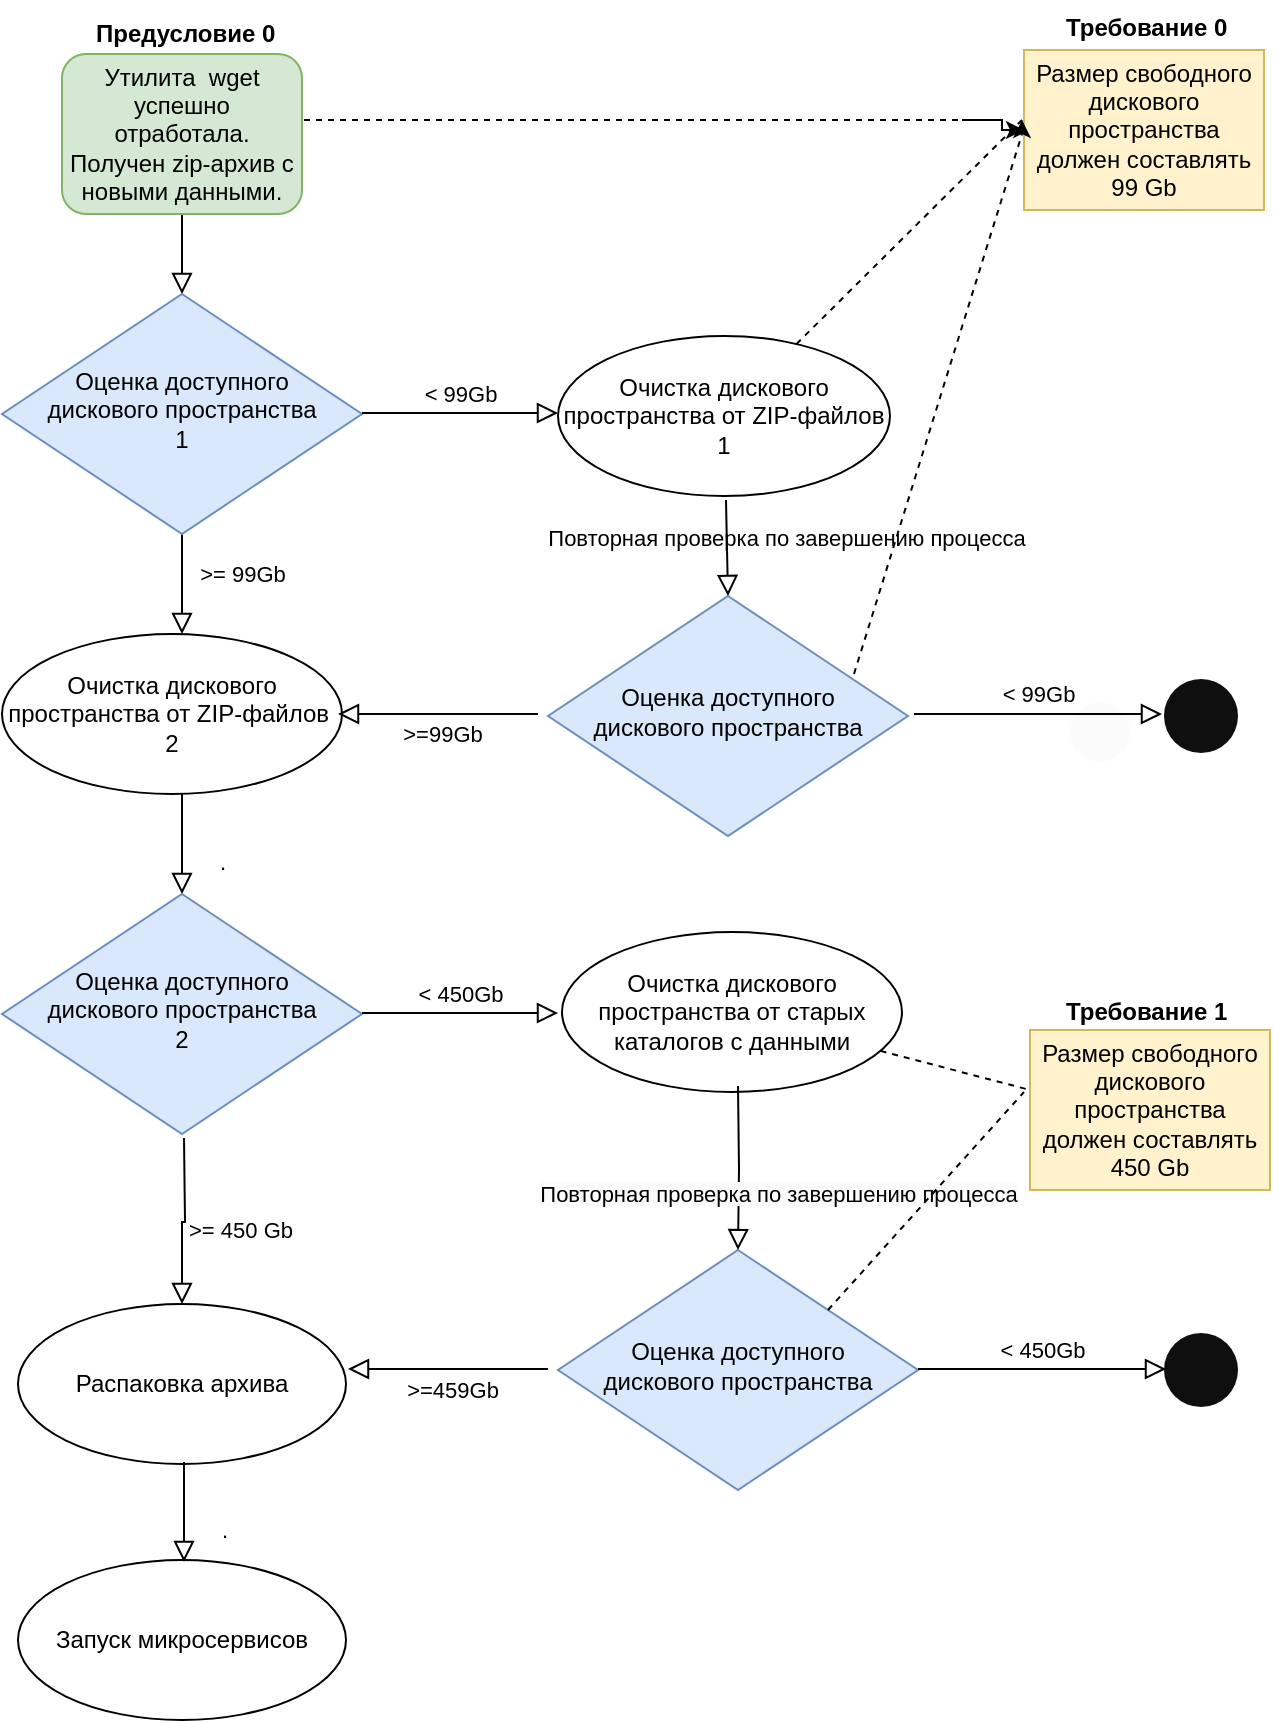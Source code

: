 <mxfile version="21.2.1" type="device">
  <diagram id="C5RBs43oDa-KdzZeNtuy" name="Page-1">
    <mxGraphModel dx="1434" dy="879" grid="1" gridSize="10" guides="1" tooltips="1" connect="1" arrows="1" fold="1" page="1" pageScale="1" pageWidth="827" pageHeight="1169" math="0" shadow="0">
      <root>
        <mxCell id="WIyWlLk6GJQsqaUBKTNV-0" />
        <mxCell id="WIyWlLk6GJQsqaUBKTNV-1" parent="WIyWlLk6GJQsqaUBKTNV-0" />
        <mxCell id="WIyWlLk6GJQsqaUBKTNV-2" value="" style="rounded=0;html=1;jettySize=auto;orthogonalLoop=1;fontSize=11;endArrow=block;endFill=0;endSize=8;strokeWidth=1;shadow=0;labelBackgroundColor=none;edgeStyle=orthogonalEdgeStyle;" parent="WIyWlLk6GJQsqaUBKTNV-1" source="WIyWlLk6GJQsqaUBKTNV-3" target="WIyWlLk6GJQsqaUBKTNV-6" edge="1">
          <mxGeometry relative="1" as="geometry" />
        </mxCell>
        <mxCell id="WIyWlLk6GJQsqaUBKTNV-3" value="Утилита&amp;nbsp; wget успешно отработала. Получен zip-архив с новыми данными." style="rounded=1;whiteSpace=wrap;html=1;fontSize=12;glass=0;strokeWidth=1;shadow=0;fillColor=#d5e8d4;strokeColor=#82b366;" parent="WIyWlLk6GJQsqaUBKTNV-1" vertex="1">
          <mxGeometry x="160" y="30" width="120" height="80" as="geometry" />
        </mxCell>
        <mxCell id="WIyWlLk6GJQsqaUBKTNV-4" value="&amp;gt;= 99Gb" style="rounded=0;html=1;jettySize=auto;orthogonalLoop=1;fontSize=11;endArrow=block;endFill=0;endSize=8;strokeWidth=1;shadow=0;labelBackgroundColor=none;edgeStyle=orthogonalEdgeStyle;" parent="WIyWlLk6GJQsqaUBKTNV-1" edge="1">
          <mxGeometry x="-0.2" y="30" relative="1" as="geometry">
            <mxPoint as="offset" />
            <mxPoint x="220" y="270" as="sourcePoint" />
            <mxPoint x="220" y="320" as="targetPoint" />
          </mxGeometry>
        </mxCell>
        <mxCell id="WIyWlLk6GJQsqaUBKTNV-6" value="Оценка доступного &lt;br&gt;дискового пространства&lt;br&gt;1" style="rhombus;whiteSpace=wrap;html=1;shadow=0;fontFamily=Helvetica;fontSize=12;align=center;strokeWidth=1;spacing=6;spacingTop=-4;fillColor=#dae8fc;strokeColor=#6c8ebf;" parent="WIyWlLk6GJQsqaUBKTNV-1" vertex="1">
          <mxGeometry x="130" y="150" width="180" height="120" as="geometry" />
        </mxCell>
        <mxCell id="WIyWlLk6GJQsqaUBKTNV-8" value="." style="rounded=0;html=1;jettySize=auto;orthogonalLoop=1;fontSize=11;endArrow=block;endFill=0;endSize=8;strokeWidth=1;shadow=0;labelBackgroundColor=none;edgeStyle=orthogonalEdgeStyle;" parent="WIyWlLk6GJQsqaUBKTNV-1" edge="1">
          <mxGeometry x="0.333" y="20" relative="1" as="geometry">
            <mxPoint as="offset" />
            <mxPoint x="220" y="400" as="sourcePoint" />
            <mxPoint x="220" y="450" as="targetPoint" />
          </mxGeometry>
        </mxCell>
        <mxCell id="LrvSSu8f_5QhtQiGMJQV-0" value="Размер свободного дискового пространства должен составлять 99 Gb" style="rounded=0;whiteSpace=wrap;html=1;fillColor=#fff2cc;strokeColor=#d6b656;" vertex="1" parent="WIyWlLk6GJQsqaUBKTNV-1">
          <mxGeometry x="641" y="28" width="120" height="80" as="geometry" />
        </mxCell>
        <mxCell id="LrvSSu8f_5QhtQiGMJQV-1" value="&lt;b&gt;Требование 0&lt;/b&gt;" style="text;whiteSpace=wrap;html=1;" vertex="1" parent="WIyWlLk6GJQsqaUBKTNV-1">
          <mxGeometry x="660" y="3" width="100" height="20" as="geometry" />
        </mxCell>
        <mxCell id="LrvSSu8f_5QhtQiGMJQV-27" style="edgeStyle=orthogonalEdgeStyle;rounded=0;orthogonalLoop=1;jettySize=auto;html=1;" edge="1" parent="WIyWlLk6GJQsqaUBKTNV-1">
          <mxGeometry relative="1" as="geometry">
            <mxPoint x="640" y="63" as="targetPoint" />
            <mxPoint x="640" y="70" as="sourcePoint" />
          </mxGeometry>
        </mxCell>
        <mxCell id="LrvSSu8f_5QhtQiGMJQV-28" style="edgeStyle=orthogonalEdgeStyle;rounded=0;orthogonalLoop=1;jettySize=auto;html=1;exitX=1;exitY=0.5;exitDx=0;exitDy=0;exitPerimeter=0;" edge="1" parent="WIyWlLk6GJQsqaUBKTNV-1" source="LrvSSu8f_5QhtQiGMJQV-3" target="LrvSSu8f_5QhtQiGMJQV-0">
          <mxGeometry relative="1" as="geometry" />
        </mxCell>
        <mxCell id="LrvSSu8f_5QhtQiGMJQV-3" value="" style="line;strokeWidth=1;html=1;dashed=1;" vertex="1" parent="WIyWlLk6GJQsqaUBKTNV-1">
          <mxGeometry x="281" y="58" width="329" height="10" as="geometry" />
        </mxCell>
        <mxCell id="LrvSSu8f_5QhtQiGMJQV-4" value="&lt;b&gt;Предусловие 0&lt;br&gt;&lt;br&gt;&lt;/b&gt;" style="text;whiteSpace=wrap;html=1;" vertex="1" parent="WIyWlLk6GJQsqaUBKTNV-1">
          <mxGeometry x="175" y="6" width="100" height="20" as="geometry" />
        </mxCell>
        <mxCell id="LrvSSu8f_5QhtQiGMJQV-6" value="Очистка дискового пространства от ZIP-файлов&lt;br&gt;1" style="ellipse;whiteSpace=wrap;html=1;" vertex="1" parent="WIyWlLk6GJQsqaUBKTNV-1">
          <mxGeometry x="408" y="171" width="166" height="80" as="geometry" />
        </mxCell>
        <mxCell id="LrvSSu8f_5QhtQiGMJQV-7" value="Оценка доступного &lt;br&gt;дискового пространства" style="rhombus;whiteSpace=wrap;html=1;shadow=0;fontFamily=Helvetica;fontSize=12;align=center;strokeWidth=1;spacing=6;spacingTop=-4;fillColor=#dae8fc;strokeColor=#6c8ebf;" vertex="1" parent="WIyWlLk6GJQsqaUBKTNV-1">
          <mxGeometry x="403" y="301" width="180" height="120" as="geometry" />
        </mxCell>
        <mxCell id="LrvSSu8f_5QhtQiGMJQV-8" value="Повторная проверка по завершению процесса" style="rounded=0;html=1;jettySize=auto;orthogonalLoop=1;fontSize=11;endArrow=block;endFill=0;endSize=8;strokeWidth=1;shadow=0;labelBackgroundColor=none;edgeStyle=orthogonalEdgeStyle;entryX=0.5;entryY=0;entryDx=0;entryDy=0;" edge="1" parent="WIyWlLk6GJQsqaUBKTNV-1" target="LrvSSu8f_5QhtQiGMJQV-7">
          <mxGeometry x="-0.2" y="30" relative="1" as="geometry">
            <mxPoint as="offset" />
            <mxPoint x="492" y="253" as="sourcePoint" />
            <mxPoint x="492" y="303" as="targetPoint" />
          </mxGeometry>
        </mxCell>
        <mxCell id="LrvSSu8f_5QhtQiGMJQV-9" value="" style="ellipse;whiteSpace=wrap;html=1;aspect=fixed;strokeColor=none;fillStyle=solid;fillColor=#fbfbfb;" vertex="1" parent="WIyWlLk6GJQsqaUBKTNV-1">
          <mxGeometry x="664" y="354" width="30" height="30" as="geometry" />
        </mxCell>
        <mxCell id="LrvSSu8f_5QhtQiGMJQV-10" value="Очистка дискового пространства от ZIP-файлов&amp;nbsp;&lt;br&gt;2" style="ellipse;whiteSpace=wrap;html=1;" vertex="1" parent="WIyWlLk6GJQsqaUBKTNV-1">
          <mxGeometry x="130" y="320" width="170" height="80" as="geometry" />
        </mxCell>
        <mxCell id="LrvSSu8f_5QhtQiGMJQV-11" value="" style="endArrow=none;dashed=1;html=1;rounded=0;" edge="1" parent="WIyWlLk6GJQsqaUBKTNV-1" source="LrvSSu8f_5QhtQiGMJQV-6">
          <mxGeometry width="50" height="50" relative="1" as="geometry">
            <mxPoint x="670" y="370" as="sourcePoint" />
            <mxPoint x="640" y="63" as="targetPoint" />
          </mxGeometry>
        </mxCell>
        <mxCell id="LrvSSu8f_5QhtQiGMJQV-14" value="" style="ellipse;shape=doubleEllipse;whiteSpace=wrap;html=1;aspect=fixed;strokeColor=none;gradientColor=none;fillColor=#100f0f;" vertex="1" parent="WIyWlLk6GJQsqaUBKTNV-1">
          <mxGeometry x="711" y="342.5" width="37" height="37" as="geometry" />
        </mxCell>
        <mxCell id="LrvSSu8f_5QhtQiGMJQV-15" value="&amp;lt; 99Gb" style="edgeStyle=orthogonalEdgeStyle;rounded=0;html=1;jettySize=auto;orthogonalLoop=1;fontSize=11;endArrow=block;endFill=0;endSize=8;strokeWidth=1;shadow=0;labelBackgroundColor=none;exitX=1;exitY=0.5;exitDx=0;exitDy=0;entryX=0;entryY=0.5;entryDx=0;entryDy=0;" edge="1" parent="WIyWlLk6GJQsqaUBKTNV-1">
          <mxGeometry y="10" relative="1" as="geometry">
            <mxPoint as="offset" />
            <mxPoint x="586" y="360" as="sourcePoint" />
            <mxPoint x="710" y="360" as="targetPoint" />
          </mxGeometry>
        </mxCell>
        <mxCell id="LrvSSu8f_5QhtQiGMJQV-16" value="&amp;gt;=99Gb" style="rounded=0;html=1;jettySize=auto;orthogonalLoop=1;fontSize=11;endArrow=block;endFill=0;endSize=8;strokeWidth=1;shadow=0;labelBackgroundColor=none;edgeStyle=orthogonalEdgeStyle;entryX=1;entryY=0.5;entryDx=0;entryDy=0;" edge="1" parent="WIyWlLk6GJQsqaUBKTNV-1">
          <mxGeometry x="-0.04" y="10" relative="1" as="geometry">
            <mxPoint as="offset" />
            <mxPoint x="398" y="360" as="sourcePoint" />
            <mxPoint x="298" y="360" as="targetPoint" />
            <Array as="points">
              <mxPoint x="378" y="360" />
            </Array>
          </mxGeometry>
        </mxCell>
        <mxCell id="LrvSSu8f_5QhtQiGMJQV-17" value="" style="endArrow=none;dashed=1;html=1;rounded=0;exitX=0.85;exitY=0.325;exitDx=0;exitDy=0;exitPerimeter=0;" edge="1" parent="WIyWlLk6GJQsqaUBKTNV-1" source="LrvSSu8f_5QhtQiGMJQV-7">
          <mxGeometry width="50" height="50" relative="1" as="geometry">
            <mxPoint x="590" y="340" as="sourcePoint" />
            <mxPoint x="640" y="70" as="targetPoint" />
          </mxGeometry>
        </mxCell>
        <mxCell id="LrvSSu8f_5QhtQiGMJQV-18" value="Размер свободного дискового пространства должен составлять 450 Gb" style="rounded=0;whiteSpace=wrap;html=1;fillColor=#fff2cc;strokeColor=#d6b656;" vertex="1" parent="WIyWlLk6GJQsqaUBKTNV-1">
          <mxGeometry x="644" y="518" width="120" height="80" as="geometry" />
        </mxCell>
        <mxCell id="LrvSSu8f_5QhtQiGMJQV-19" value="&lt;b&gt;Требование 1&lt;/b&gt;" style="text;whiteSpace=wrap;html=1;" vertex="1" parent="WIyWlLk6GJQsqaUBKTNV-1">
          <mxGeometry x="660" y="495" width="100" height="20" as="geometry" />
        </mxCell>
        <mxCell id="LrvSSu8f_5QhtQiGMJQV-20" value="Оценка доступного &lt;br&gt;дискового пространства &lt;br&gt;2" style="rhombus;whiteSpace=wrap;html=1;shadow=0;fontFamily=Helvetica;fontSize=12;align=center;strokeWidth=1;spacing=6;spacingTop=-4;fillColor=#dae8fc;strokeColor=#6c8ebf;" vertex="1" parent="WIyWlLk6GJQsqaUBKTNV-1">
          <mxGeometry x="130" y="450" width="180" height="120" as="geometry" />
        </mxCell>
        <mxCell id="LrvSSu8f_5QhtQiGMJQV-22" value="&amp;lt; 99Gb" style="edgeStyle=orthogonalEdgeStyle;rounded=0;html=1;jettySize=auto;orthogonalLoop=1;fontSize=11;endArrow=block;endFill=0;endSize=8;strokeWidth=1;shadow=0;labelBackgroundColor=none;entryX=0;entryY=0.5;entryDx=0;entryDy=0;" edge="1" parent="WIyWlLk6GJQsqaUBKTNV-1">
          <mxGeometry y="10" relative="1" as="geometry">
            <mxPoint as="offset" />
            <mxPoint x="310" y="209.5" as="sourcePoint" />
            <mxPoint x="408" y="209.5" as="targetPoint" />
          </mxGeometry>
        </mxCell>
        <mxCell id="LrvSSu8f_5QhtQiGMJQV-23" value="Очистка дискового пространства от старых каталогов с данными" style="ellipse;whiteSpace=wrap;html=1;" vertex="1" parent="WIyWlLk6GJQsqaUBKTNV-1">
          <mxGeometry x="410" y="469" width="170" height="80" as="geometry" />
        </mxCell>
        <mxCell id="LrvSSu8f_5QhtQiGMJQV-24" value="&amp;lt; 450Gb" style="edgeStyle=orthogonalEdgeStyle;rounded=0;html=1;jettySize=auto;orthogonalLoop=1;fontSize=11;endArrow=block;endFill=0;endSize=8;strokeWidth=1;shadow=0;labelBackgroundColor=none;entryX=0;entryY=0.5;entryDx=0;entryDy=0;" edge="1" parent="WIyWlLk6GJQsqaUBKTNV-1">
          <mxGeometry y="10" relative="1" as="geometry">
            <mxPoint as="offset" />
            <mxPoint x="310" y="509.5" as="sourcePoint" />
            <mxPoint x="408" y="509.5" as="targetPoint" />
          </mxGeometry>
        </mxCell>
        <mxCell id="LrvSSu8f_5QhtQiGMJQV-26" value="Оценка доступного &lt;br&gt;дискового пространства" style="rhombus;whiteSpace=wrap;html=1;shadow=0;fontFamily=Helvetica;fontSize=12;align=center;strokeWidth=1;spacing=6;spacingTop=-4;fillColor=#dae8fc;strokeColor=#6c8ebf;" vertex="1" parent="WIyWlLk6GJQsqaUBKTNV-1">
          <mxGeometry x="408" y="628" width="180" height="120" as="geometry" />
        </mxCell>
        <mxCell id="LrvSSu8f_5QhtQiGMJQV-29" value="Распаковка архива" style="ellipse;whiteSpace=wrap;html=1;direction=west;" vertex="1" parent="WIyWlLk6GJQsqaUBKTNV-1">
          <mxGeometry x="138" y="655" width="164" height="80" as="geometry" />
        </mxCell>
        <mxCell id="LrvSSu8f_5QhtQiGMJQV-30" value="&amp;gt;= 450 Gb" style="rounded=0;html=1;jettySize=auto;orthogonalLoop=1;fontSize=11;endArrow=block;endFill=0;endSize=8;strokeWidth=1;shadow=0;labelBackgroundColor=none;edgeStyle=orthogonalEdgeStyle;entryX=0.5;entryY=1;entryDx=0;entryDy=0;" edge="1" parent="WIyWlLk6GJQsqaUBKTNV-1" target="LrvSSu8f_5QhtQiGMJQV-29">
          <mxGeometry x="0.12" y="29" relative="1" as="geometry">
            <mxPoint as="offset" />
            <mxPoint x="221" y="572" as="sourcePoint" />
            <mxPoint x="221" y="622" as="targetPoint" />
          </mxGeometry>
        </mxCell>
        <mxCell id="LrvSSu8f_5QhtQiGMJQV-32" value="&lt;span style=&quot;color: rgb(0, 0, 0); font-family: Helvetica; font-size: 11px; font-style: normal; font-variant-ligatures: normal; font-variant-caps: normal; font-weight: 400; letter-spacing: normal; orphans: 2; text-align: center; text-indent: 0px; text-transform: none; widows: 2; word-spacing: 0px; -webkit-text-stroke-width: 0px; background-color: rgb(251, 251, 251); text-decoration-thickness: initial; text-decoration-style: initial; text-decoration-color: initial; float: none; display: inline !important;&quot;&gt;Повторная проверка по завершению процесса&lt;/span&gt;" style="rounded=0;html=1;jettySize=auto;orthogonalLoop=1;fontSize=11;endArrow=block;endFill=0;endSize=8;strokeWidth=1;shadow=0;labelBackgroundColor=none;edgeStyle=orthogonalEdgeStyle;entryX=0.5;entryY=0;entryDx=0;entryDy=0;" edge="1" parent="WIyWlLk6GJQsqaUBKTNV-1" target="LrvSSu8f_5QhtQiGMJQV-26">
          <mxGeometry x="0.333" y="20" relative="1" as="geometry">
            <mxPoint as="offset" />
            <mxPoint x="498" y="546" as="sourcePoint" />
            <mxPoint x="498" y="596" as="targetPoint" />
          </mxGeometry>
        </mxCell>
        <mxCell id="LrvSSu8f_5QhtQiGMJQV-33" value="" style="ellipse;shape=doubleEllipse;whiteSpace=wrap;html=1;aspect=fixed;strokeColor=none;gradientColor=none;fillColor=#100f0f;" vertex="1" parent="WIyWlLk6GJQsqaUBKTNV-1">
          <mxGeometry x="711" y="669.5" width="37" height="37" as="geometry" />
        </mxCell>
        <mxCell id="LrvSSu8f_5QhtQiGMJQV-34" value="&amp;lt; 450Gb" style="edgeStyle=orthogonalEdgeStyle;rounded=0;html=1;jettySize=auto;orthogonalLoop=1;fontSize=11;endArrow=block;endFill=0;endSize=8;strokeWidth=1;shadow=0;labelBackgroundColor=none;exitX=1;exitY=0.5;exitDx=0;exitDy=0;entryX=0;entryY=0.5;entryDx=0;entryDy=0;" edge="1" parent="WIyWlLk6GJQsqaUBKTNV-1">
          <mxGeometry y="10" relative="1" as="geometry">
            <mxPoint as="offset" />
            <mxPoint x="588" y="687.5" as="sourcePoint" />
            <mxPoint x="712" y="687.5" as="targetPoint" />
          </mxGeometry>
        </mxCell>
        <mxCell id="LrvSSu8f_5QhtQiGMJQV-35" value="" style="endArrow=none;dashed=1;html=1;rounded=0;exitX=1;exitY=0;exitDx=0;exitDy=0;" edge="1" parent="WIyWlLk6GJQsqaUBKTNV-1" source="LrvSSu8f_5QhtQiGMJQV-26">
          <mxGeometry width="50" height="50" relative="1" as="geometry">
            <mxPoint x="591" y="599" as="sourcePoint" />
            <mxPoint x="641" y="549" as="targetPoint" />
          </mxGeometry>
        </mxCell>
        <mxCell id="LrvSSu8f_5QhtQiGMJQV-37" value="" style="endArrow=none;dashed=1;html=1;rounded=0;" edge="1" parent="WIyWlLk6GJQsqaUBKTNV-1" source="LrvSSu8f_5QhtQiGMJQV-23">
          <mxGeometry width="50" height="50" relative="1" as="geometry">
            <mxPoint x="594" y="598" as="sourcePoint" />
            <mxPoint x="644" y="548" as="targetPoint" />
          </mxGeometry>
        </mxCell>
        <mxCell id="LrvSSu8f_5QhtQiGMJQV-38" value="&amp;gt;=459Gb" style="rounded=0;html=1;jettySize=auto;orthogonalLoop=1;fontSize=11;endArrow=block;endFill=0;endSize=8;strokeWidth=1;shadow=0;labelBackgroundColor=none;edgeStyle=orthogonalEdgeStyle;entryX=1;entryY=0.5;entryDx=0;entryDy=0;" edge="1" parent="WIyWlLk6GJQsqaUBKTNV-1">
          <mxGeometry x="-0.04" y="10" relative="1" as="geometry">
            <mxPoint as="offset" />
            <mxPoint x="403" y="687.5" as="sourcePoint" />
            <mxPoint x="303" y="687.5" as="targetPoint" />
            <Array as="points">
              <mxPoint x="383" y="687.5" />
            </Array>
          </mxGeometry>
        </mxCell>
        <mxCell id="LrvSSu8f_5QhtQiGMJQV-39" value="Запуск микросервисов" style="ellipse;whiteSpace=wrap;html=1;direction=west;" vertex="1" parent="WIyWlLk6GJQsqaUBKTNV-1">
          <mxGeometry x="138" y="783" width="164" height="80" as="geometry" />
        </mxCell>
        <mxCell id="LrvSSu8f_5QhtQiGMJQV-40" value="." style="rounded=0;html=1;jettySize=auto;orthogonalLoop=1;fontSize=11;endArrow=block;endFill=0;endSize=8;strokeWidth=1;shadow=0;labelBackgroundColor=none;edgeStyle=orthogonalEdgeStyle;" edge="1" parent="WIyWlLk6GJQsqaUBKTNV-1">
          <mxGeometry x="0.333" y="20" relative="1" as="geometry">
            <mxPoint as="offset" />
            <mxPoint x="221" y="734" as="sourcePoint" />
            <mxPoint x="221" y="784" as="targetPoint" />
          </mxGeometry>
        </mxCell>
      </root>
    </mxGraphModel>
  </diagram>
</mxfile>
